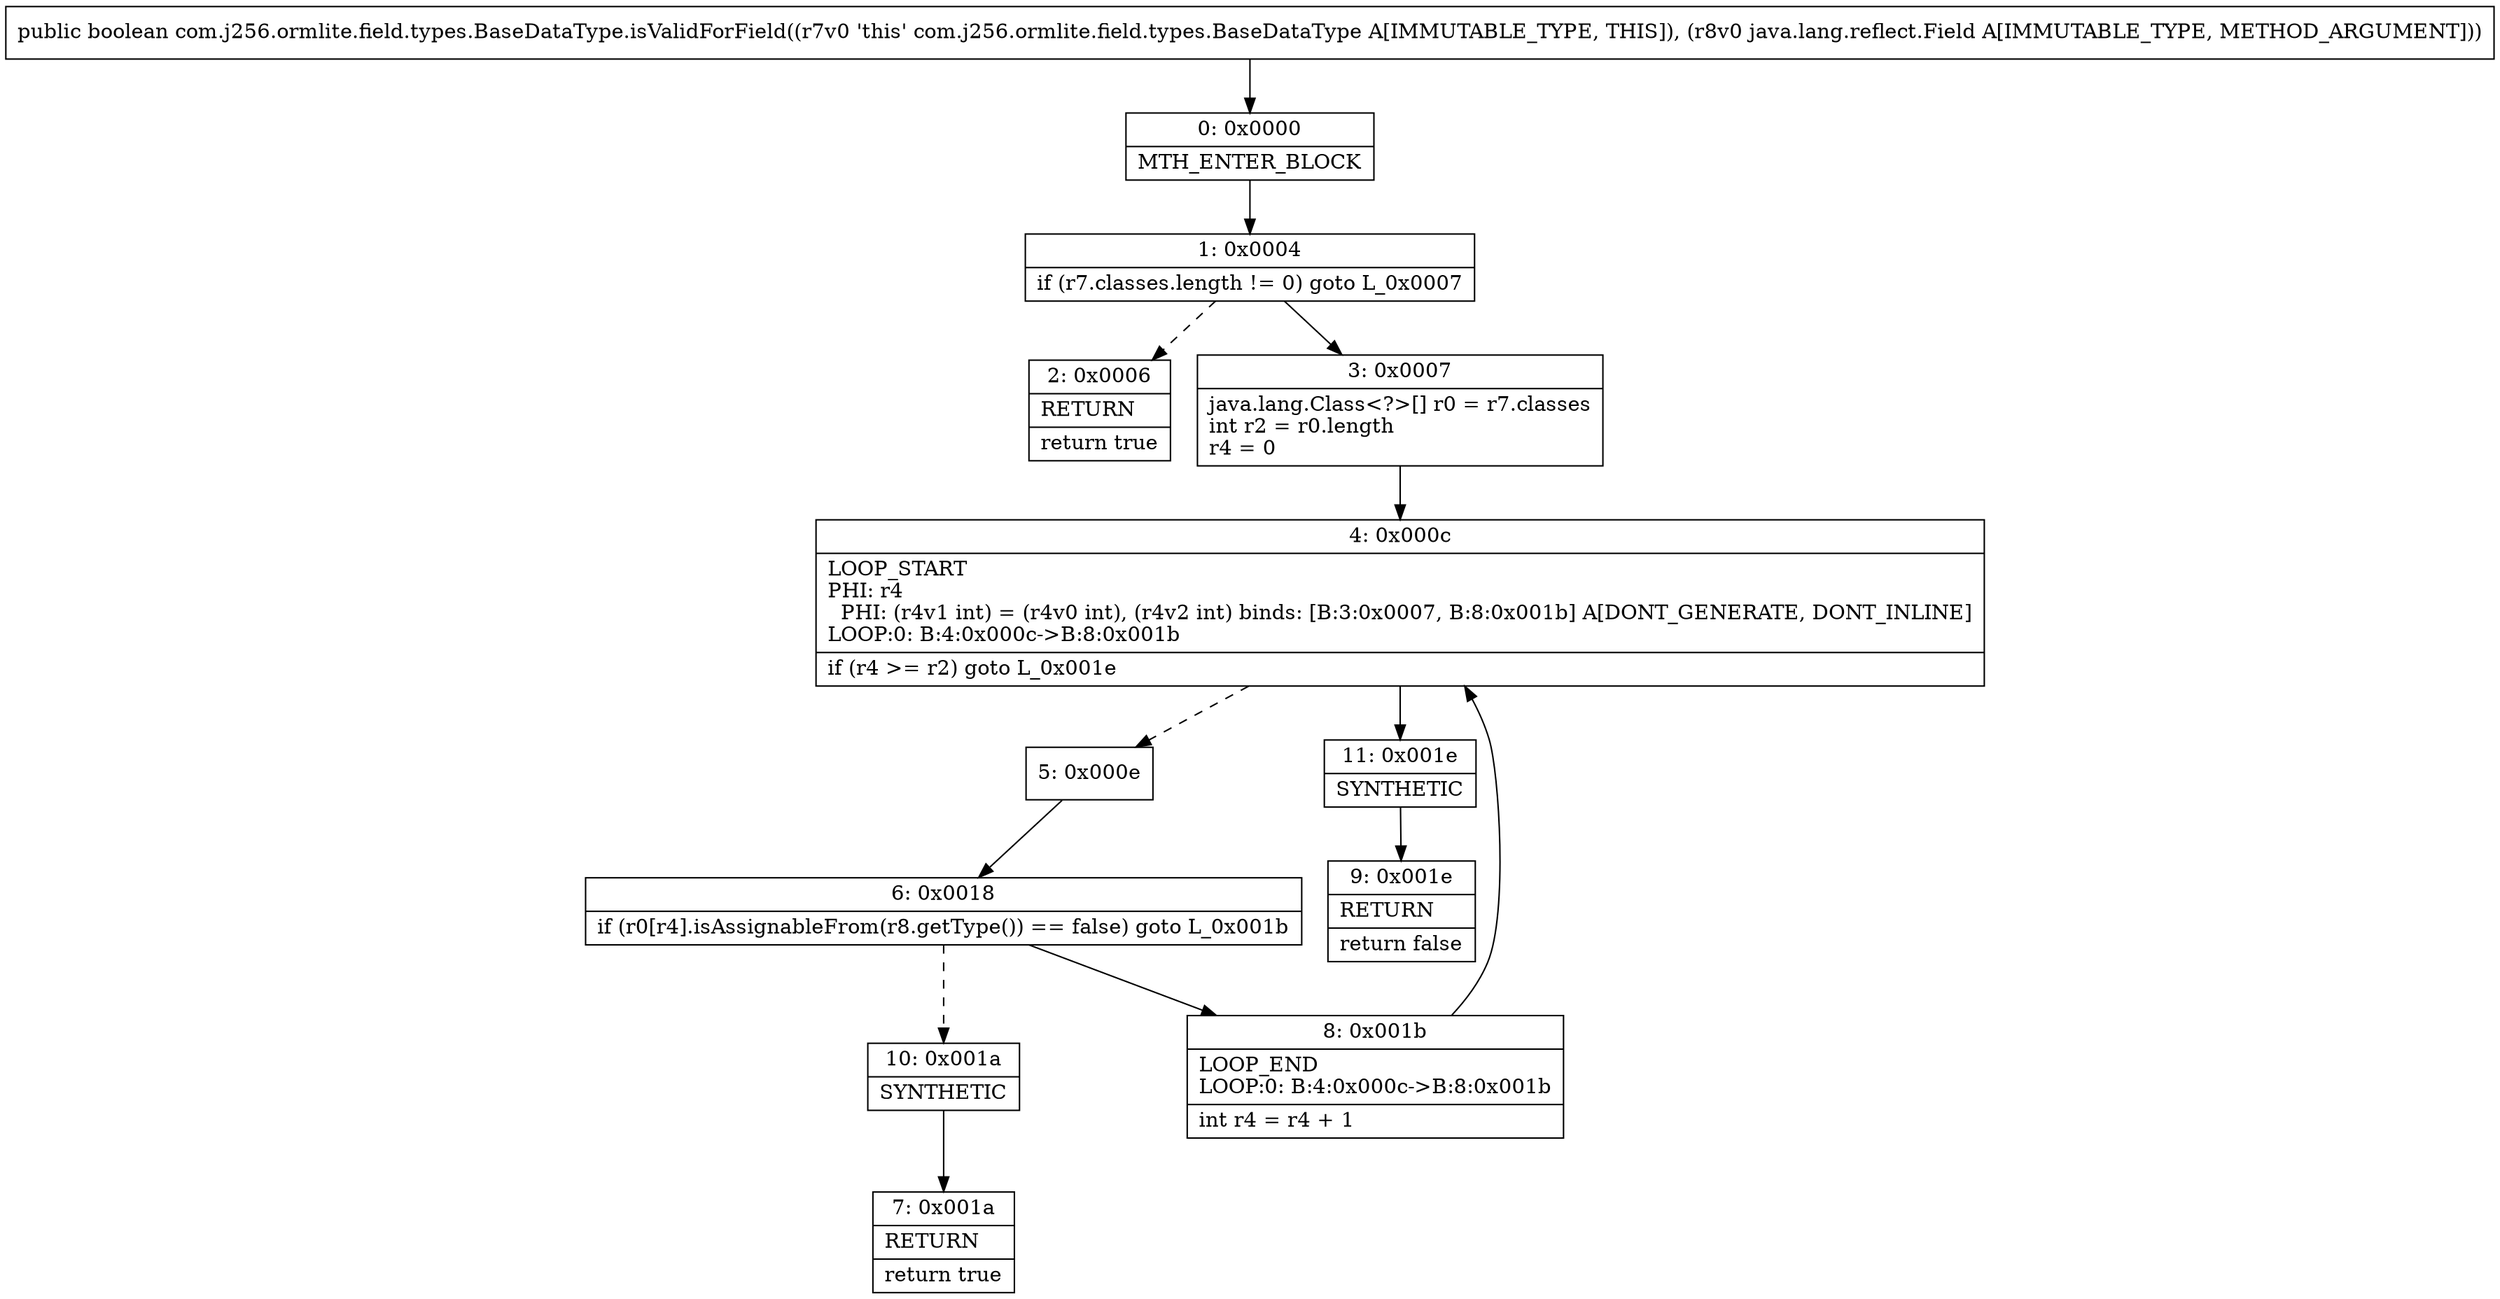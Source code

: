 digraph "CFG forcom.j256.ormlite.field.types.BaseDataType.isValidForField(Ljava\/lang\/reflect\/Field;)Z" {
Node_0 [shape=record,label="{0\:\ 0x0000|MTH_ENTER_BLOCK\l}"];
Node_1 [shape=record,label="{1\:\ 0x0004|if (r7.classes.length != 0) goto L_0x0007\l}"];
Node_2 [shape=record,label="{2\:\ 0x0006|RETURN\l|return true\l}"];
Node_3 [shape=record,label="{3\:\ 0x0007|java.lang.Class\<?\>[] r0 = r7.classes\lint r2 = r0.length\lr4 = 0\l}"];
Node_4 [shape=record,label="{4\:\ 0x000c|LOOP_START\lPHI: r4 \l  PHI: (r4v1 int) = (r4v0 int), (r4v2 int) binds: [B:3:0x0007, B:8:0x001b] A[DONT_GENERATE, DONT_INLINE]\lLOOP:0: B:4:0x000c\-\>B:8:0x001b\l|if (r4 \>= r2) goto L_0x001e\l}"];
Node_5 [shape=record,label="{5\:\ 0x000e}"];
Node_6 [shape=record,label="{6\:\ 0x0018|if (r0[r4].isAssignableFrom(r8.getType()) == false) goto L_0x001b\l}"];
Node_7 [shape=record,label="{7\:\ 0x001a|RETURN\l|return true\l}"];
Node_8 [shape=record,label="{8\:\ 0x001b|LOOP_END\lLOOP:0: B:4:0x000c\-\>B:8:0x001b\l|int r4 = r4 + 1\l}"];
Node_9 [shape=record,label="{9\:\ 0x001e|RETURN\l|return false\l}"];
Node_10 [shape=record,label="{10\:\ 0x001a|SYNTHETIC\l}"];
Node_11 [shape=record,label="{11\:\ 0x001e|SYNTHETIC\l}"];
MethodNode[shape=record,label="{public boolean com.j256.ormlite.field.types.BaseDataType.isValidForField((r7v0 'this' com.j256.ormlite.field.types.BaseDataType A[IMMUTABLE_TYPE, THIS]), (r8v0 java.lang.reflect.Field A[IMMUTABLE_TYPE, METHOD_ARGUMENT])) }"];
MethodNode -> Node_0;
Node_0 -> Node_1;
Node_1 -> Node_2[style=dashed];
Node_1 -> Node_3;
Node_3 -> Node_4;
Node_4 -> Node_5[style=dashed];
Node_4 -> Node_11;
Node_5 -> Node_6;
Node_6 -> Node_8;
Node_6 -> Node_10[style=dashed];
Node_8 -> Node_4;
Node_10 -> Node_7;
Node_11 -> Node_9;
}

